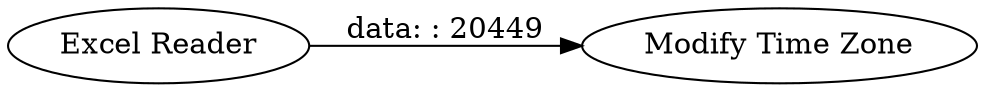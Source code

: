 digraph {
	"-4884632056838669952_3" [label="Excel Reader"]
	"-4884632056838669952_5" [label="Modify Time Zone"]
	"-4884632056838669952_3" -> "-4884632056838669952_5" [label="data: : 20449"]
	rankdir=LR
}
